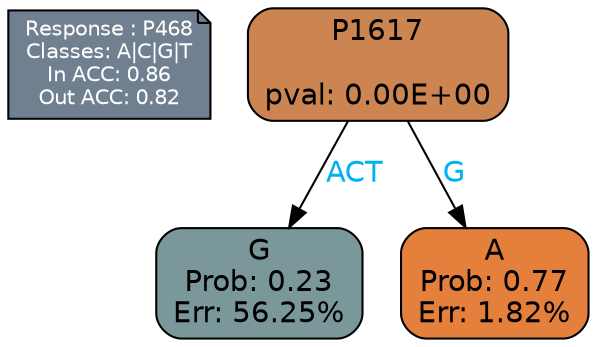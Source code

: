 digraph Tree {
node [shape=box, style="filled, rounded", color="black", fontname=helvetica] ;
graph [ranksep=equally, splines=polylines, bgcolor=transparent, dpi=600] ;
edge [fontname=helvetica] ;
LEGEND [label="Response : P468
Classes: A|C|G|T
In ACC: 0.86
Out ACC: 0.82
",shape=note,align=left,style=filled,fillcolor="slategray",fontcolor="white",fontsize=10];1 [label="P1617

pval: 0.00E+00", fillcolor="#cc8451"] ;
2 [label="G
Prob: 0.23
Err: 56.25%", fillcolor="#7a9799"] ;
3 [label="A
Prob: 0.77
Err: 1.82%", fillcolor="#e47f3c"] ;
1 -> 2 [label="ACT",fontcolor=deepskyblue2] ;
1 -> 3 [label="G",fontcolor=deepskyblue2] ;
{rank = same; 2;3;}{rank = same; LEGEND;1;}}